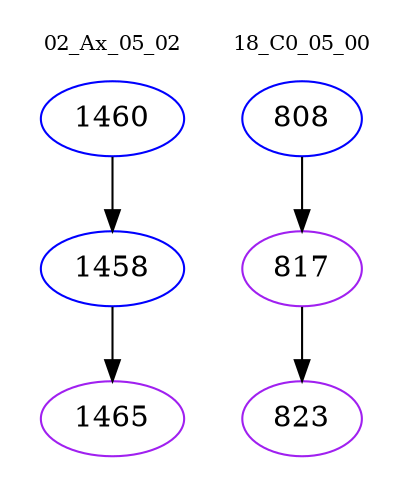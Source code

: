 digraph{
subgraph cluster_0 {
color = white
label = "02_Ax_05_02";
fontsize=10;
T0_1460 [label="1460", color="blue"]
T0_1460 -> T0_1458 [color="black"]
T0_1458 [label="1458", color="blue"]
T0_1458 -> T0_1465 [color="black"]
T0_1465 [label="1465", color="purple"]
}
subgraph cluster_1 {
color = white
label = "18_C0_05_00";
fontsize=10;
T1_808 [label="808", color="blue"]
T1_808 -> T1_817 [color="black"]
T1_817 [label="817", color="purple"]
T1_817 -> T1_823 [color="black"]
T1_823 [label="823", color="purple"]
}
}
